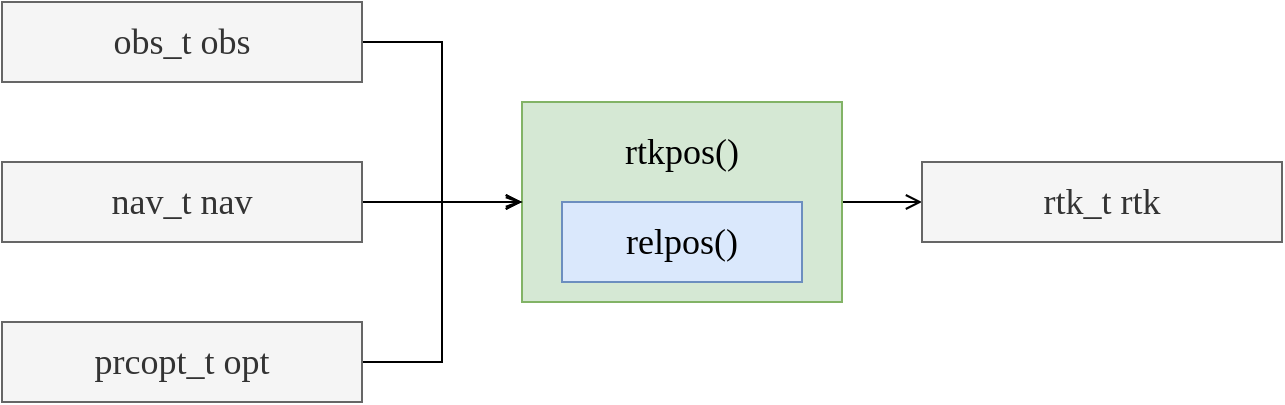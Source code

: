 <mxfile version="24.7.5">
  <diagram name="页-1" id="Page-1">
    <mxGraphModel dx="875" dy="598" grid="1" gridSize="10" guides="1" tooltips="1" connect="1" arrows="1" fold="1" page="1" pageScale="1" pageWidth="827" pageHeight="1169" math="0" shadow="0">
      <root>
        <mxCell id="0" />
        <mxCell id="1" parent="0" />
        <mxCell id="8od-DftDxlL66JQvytnv-90" style="edgeStyle=orthogonalEdgeStyle;rounded=0;orthogonalLoop=1;jettySize=auto;html=1;exitX=1;exitY=0.5;exitDx=0;exitDy=0;entryX=0;entryY=0.5;entryDx=0;entryDy=0;endArrow=open;endFill=0;" parent="1" source="8od-DftDxlL66JQvytnv-78" target="8od-DftDxlL66JQvytnv-84" edge="1">
          <mxGeometry relative="1" as="geometry" />
        </mxCell>
        <mxCell id="8od-DftDxlL66JQvytnv-78" value="" style="rounded=0;whiteSpace=wrap;html=1;fillColor=#d5e8d4;strokeColor=#82b366;" parent="1" vertex="1">
          <mxGeometry x="360" y="330" width="160" height="100" as="geometry" />
        </mxCell>
        <mxCell id="8od-DftDxlL66JQvytnv-85" style="edgeStyle=orthogonalEdgeStyle;rounded=0;orthogonalLoop=1;jettySize=auto;html=1;exitX=1;exitY=0.5;exitDx=0;exitDy=0;entryX=0;entryY=0.5;entryDx=0;entryDy=0;endArrow=openThin;endFill=0;" parent="1" source="8od-DftDxlL66JQvytnv-79" target="8od-DftDxlL66JQvytnv-78" edge="1">
          <mxGeometry relative="1" as="geometry" />
        </mxCell>
        <mxCell id="8od-DftDxlL66JQvytnv-79" value="&lt;font face=&quot;Lucida Console&quot;&gt;&lt;span style=&quot;font-size: 18px;&quot;&gt;obs_t obs&lt;/span&gt;&lt;/font&gt;" style="rounded=0;whiteSpace=wrap;html=1;fillColor=#f5f5f5;strokeColor=#666666;fontColor=#333333;" parent="1" vertex="1">
          <mxGeometry x="100" y="280" width="180" height="40" as="geometry" />
        </mxCell>
        <mxCell id="8od-DftDxlL66JQvytnv-88" style="edgeStyle=orthogonalEdgeStyle;rounded=0;orthogonalLoop=1;jettySize=auto;html=1;exitX=1;exitY=0.5;exitDx=0;exitDy=0;endArrow=open;endFill=0;" parent="1" source="8od-DftDxlL66JQvytnv-82" target="8od-DftDxlL66JQvytnv-78" edge="1">
          <mxGeometry relative="1" as="geometry" />
        </mxCell>
        <mxCell id="8od-DftDxlL66JQvytnv-82" value="&lt;font face=&quot;Lucida Console&quot;&gt;&lt;span style=&quot;font-size: 18px;&quot;&gt;nav_t nav&lt;/span&gt;&lt;/font&gt;" style="rounded=0;whiteSpace=wrap;html=1;fillColor=#f5f5f5;strokeColor=#666666;fontColor=#333333;" parent="1" vertex="1">
          <mxGeometry x="100" y="360" width="180" height="40" as="geometry" />
        </mxCell>
        <mxCell id="8od-DftDxlL66JQvytnv-89" style="edgeStyle=orthogonalEdgeStyle;rounded=0;orthogonalLoop=1;jettySize=auto;html=1;exitX=1;exitY=0.5;exitDx=0;exitDy=0;entryX=0;entryY=0.5;entryDx=0;entryDy=0;endArrow=open;endFill=0;" parent="1" source="8od-DftDxlL66JQvytnv-83" target="8od-DftDxlL66JQvytnv-78" edge="1">
          <mxGeometry relative="1" as="geometry" />
        </mxCell>
        <mxCell id="8od-DftDxlL66JQvytnv-83" value="&lt;font face=&quot;Lucida Console&quot;&gt;&lt;span style=&quot;font-size: 18px;&quot;&gt;prcopt_t opt&lt;/span&gt;&lt;/font&gt;" style="rounded=0;whiteSpace=wrap;html=1;fillColor=#f5f5f5;strokeColor=#666666;fontColor=#333333;" parent="1" vertex="1">
          <mxGeometry x="100" y="440" width="180" height="40" as="geometry" />
        </mxCell>
        <mxCell id="8od-DftDxlL66JQvytnv-84" value="&lt;font face=&quot;Lucida Console&quot;&gt;&lt;span style=&quot;font-size: 18px;&quot;&gt;rtk_t rtk&lt;/span&gt;&lt;/font&gt;" style="rounded=0;whiteSpace=wrap;html=1;fillColor=#f5f5f5;strokeColor=#666666;fontColor=#333333;" parent="1" vertex="1">
          <mxGeometry x="560" y="360" width="180" height="40" as="geometry" />
        </mxCell>
        <mxCell id="AVJ8LaErgEvHnPXNomy4-3" value="&lt;font style=&quot;font-size: 18px;&quot; face=&quot;Lucida Console&quot;&gt;relpos()&lt;/font&gt;" style="rounded=0;whiteSpace=wrap;html=1;fillColor=#dae8fc;strokeColor=#6c8ebf;" vertex="1" parent="1">
          <mxGeometry x="380" y="380" width="120" height="40" as="geometry" />
        </mxCell>
        <mxCell id="AVJ8LaErgEvHnPXNomy4-5" value="&lt;font face=&quot;Lucida Console&quot; style=&quot;font-size: 18px;&quot;&gt;rtkpos()&lt;/font&gt;" style="text;html=1;align=center;verticalAlign=middle;whiteSpace=wrap;rounded=0;" vertex="1" parent="1">
          <mxGeometry x="393" y="340" width="94" height="30" as="geometry" />
        </mxCell>
      </root>
    </mxGraphModel>
  </diagram>
</mxfile>
